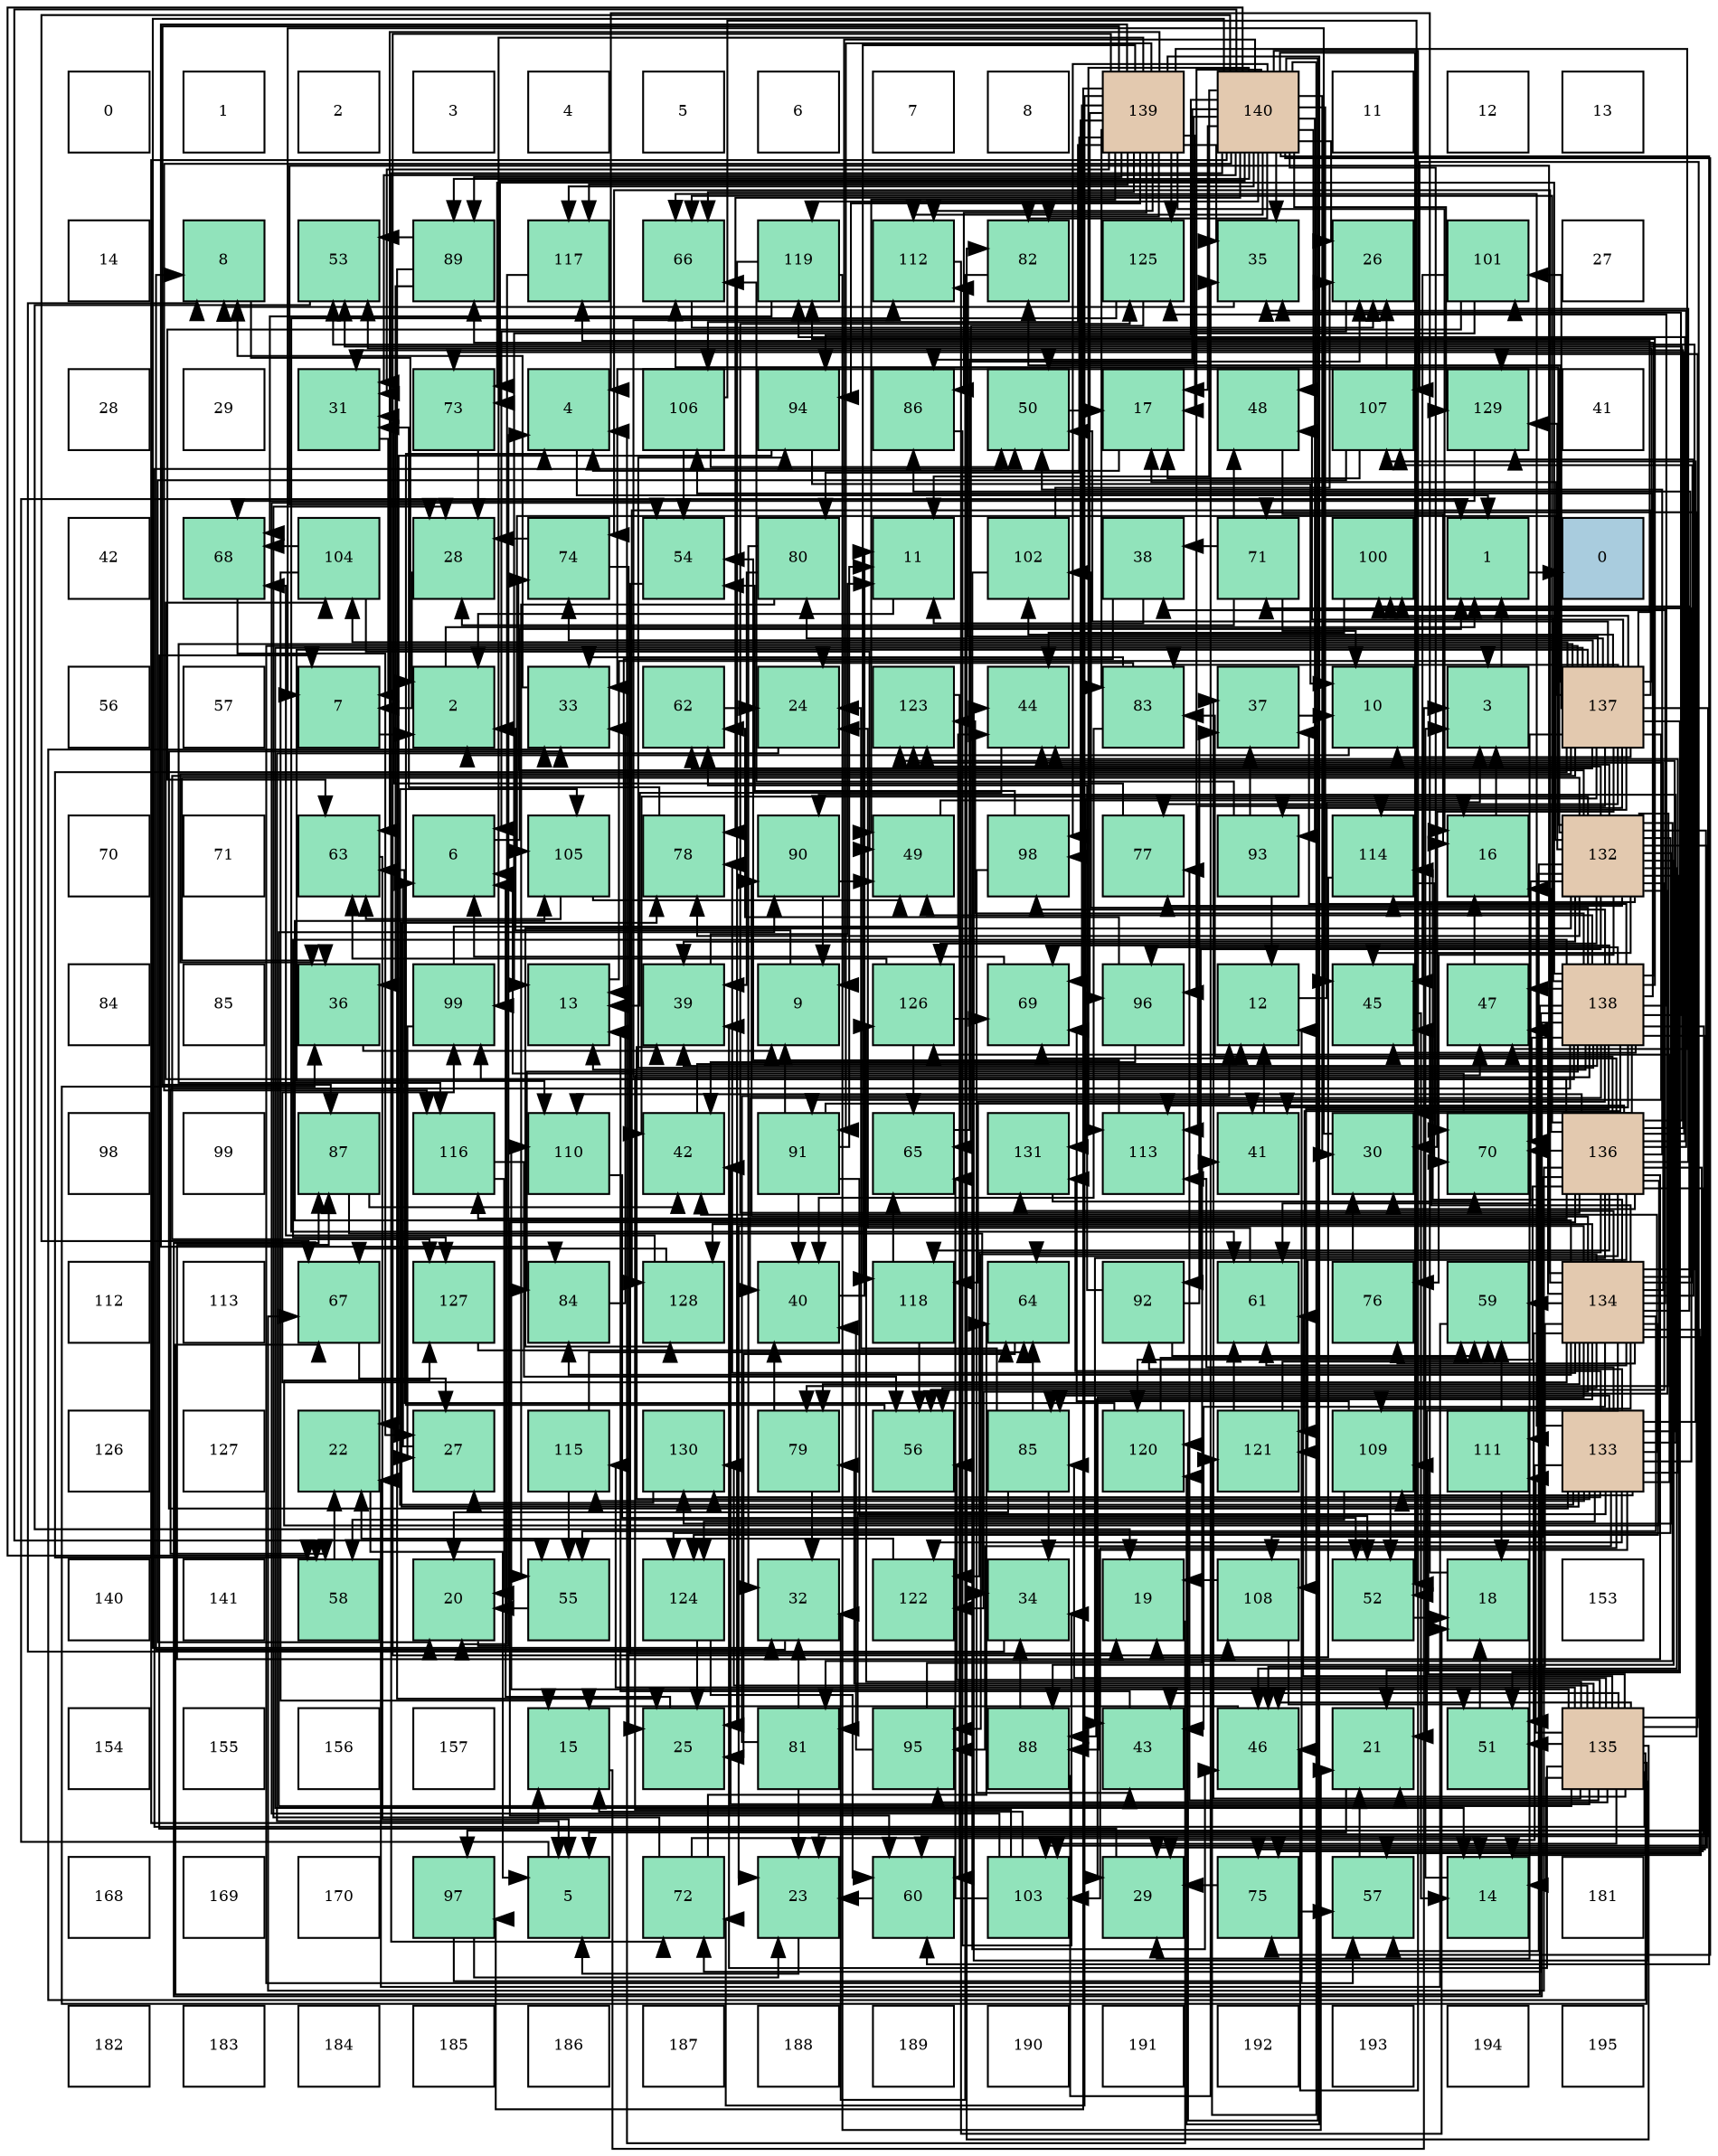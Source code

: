 digraph layout{
 rankdir=TB;
 splines=ortho;
 node [style=filled shape=square fixedsize=true width=0.6];
0[label="0", fontsize=8, fillcolor="#ffffff"];
1[label="1", fontsize=8, fillcolor="#ffffff"];
2[label="2", fontsize=8, fillcolor="#ffffff"];
3[label="3", fontsize=8, fillcolor="#ffffff"];
4[label="4", fontsize=8, fillcolor="#ffffff"];
5[label="5", fontsize=8, fillcolor="#ffffff"];
6[label="6", fontsize=8, fillcolor="#ffffff"];
7[label="7", fontsize=8, fillcolor="#ffffff"];
8[label="8", fontsize=8, fillcolor="#ffffff"];
9[label="139", fontsize=8, fillcolor="#e3c9af"];
10[label="140", fontsize=8, fillcolor="#e3c9af"];
11[label="11", fontsize=8, fillcolor="#ffffff"];
12[label="12", fontsize=8, fillcolor="#ffffff"];
13[label="13", fontsize=8, fillcolor="#ffffff"];
14[label="14", fontsize=8, fillcolor="#ffffff"];
15[label="8", fontsize=8, fillcolor="#91e3bb"];
16[label="53", fontsize=8, fillcolor="#91e3bb"];
17[label="89", fontsize=8, fillcolor="#91e3bb"];
18[label="117", fontsize=8, fillcolor="#91e3bb"];
19[label="66", fontsize=8, fillcolor="#91e3bb"];
20[label="119", fontsize=8, fillcolor="#91e3bb"];
21[label="112", fontsize=8, fillcolor="#91e3bb"];
22[label="82", fontsize=8, fillcolor="#91e3bb"];
23[label="125", fontsize=8, fillcolor="#91e3bb"];
24[label="35", fontsize=8, fillcolor="#91e3bb"];
25[label="26", fontsize=8, fillcolor="#91e3bb"];
26[label="101", fontsize=8, fillcolor="#91e3bb"];
27[label="27", fontsize=8, fillcolor="#ffffff"];
28[label="28", fontsize=8, fillcolor="#ffffff"];
29[label="29", fontsize=8, fillcolor="#ffffff"];
30[label="31", fontsize=8, fillcolor="#91e3bb"];
31[label="73", fontsize=8, fillcolor="#91e3bb"];
32[label="4", fontsize=8, fillcolor="#91e3bb"];
33[label="106", fontsize=8, fillcolor="#91e3bb"];
34[label="94", fontsize=8, fillcolor="#91e3bb"];
35[label="86", fontsize=8, fillcolor="#91e3bb"];
36[label="50", fontsize=8, fillcolor="#91e3bb"];
37[label="17", fontsize=8, fillcolor="#91e3bb"];
38[label="48", fontsize=8, fillcolor="#91e3bb"];
39[label="107", fontsize=8, fillcolor="#91e3bb"];
40[label="129", fontsize=8, fillcolor="#91e3bb"];
41[label="41", fontsize=8, fillcolor="#ffffff"];
42[label="42", fontsize=8, fillcolor="#ffffff"];
43[label="68", fontsize=8, fillcolor="#91e3bb"];
44[label="104", fontsize=8, fillcolor="#91e3bb"];
45[label="28", fontsize=8, fillcolor="#91e3bb"];
46[label="74", fontsize=8, fillcolor="#91e3bb"];
47[label="54", fontsize=8, fillcolor="#91e3bb"];
48[label="80", fontsize=8, fillcolor="#91e3bb"];
49[label="11", fontsize=8, fillcolor="#91e3bb"];
50[label="102", fontsize=8, fillcolor="#91e3bb"];
51[label="38", fontsize=8, fillcolor="#91e3bb"];
52[label="71", fontsize=8, fillcolor="#91e3bb"];
53[label="100", fontsize=8, fillcolor="#91e3bb"];
54[label="1", fontsize=8, fillcolor="#91e3bb"];
55[label="0", fontsize=8, fillcolor="#a9ccde"];
56[label="56", fontsize=8, fillcolor="#ffffff"];
57[label="57", fontsize=8, fillcolor="#ffffff"];
58[label="7", fontsize=8, fillcolor="#91e3bb"];
59[label="2", fontsize=8, fillcolor="#91e3bb"];
60[label="33", fontsize=8, fillcolor="#91e3bb"];
61[label="62", fontsize=8, fillcolor="#91e3bb"];
62[label="24", fontsize=8, fillcolor="#91e3bb"];
63[label="123", fontsize=8, fillcolor="#91e3bb"];
64[label="44", fontsize=8, fillcolor="#91e3bb"];
65[label="83", fontsize=8, fillcolor="#91e3bb"];
66[label="37", fontsize=8, fillcolor="#91e3bb"];
67[label="10", fontsize=8, fillcolor="#91e3bb"];
68[label="3", fontsize=8, fillcolor="#91e3bb"];
69[label="137", fontsize=8, fillcolor="#e3c9af"];
70[label="70", fontsize=8, fillcolor="#ffffff"];
71[label="71", fontsize=8, fillcolor="#ffffff"];
72[label="63", fontsize=8, fillcolor="#91e3bb"];
73[label="6", fontsize=8, fillcolor="#91e3bb"];
74[label="105", fontsize=8, fillcolor="#91e3bb"];
75[label="78", fontsize=8, fillcolor="#91e3bb"];
76[label="90", fontsize=8, fillcolor="#91e3bb"];
77[label="49", fontsize=8, fillcolor="#91e3bb"];
78[label="98", fontsize=8, fillcolor="#91e3bb"];
79[label="77", fontsize=8, fillcolor="#91e3bb"];
80[label="93", fontsize=8, fillcolor="#91e3bb"];
81[label="114", fontsize=8, fillcolor="#91e3bb"];
82[label="16", fontsize=8, fillcolor="#91e3bb"];
83[label="132", fontsize=8, fillcolor="#e3c9af"];
84[label="84", fontsize=8, fillcolor="#ffffff"];
85[label="85", fontsize=8, fillcolor="#ffffff"];
86[label="36", fontsize=8, fillcolor="#91e3bb"];
87[label="99", fontsize=8, fillcolor="#91e3bb"];
88[label="13", fontsize=8, fillcolor="#91e3bb"];
89[label="39", fontsize=8, fillcolor="#91e3bb"];
90[label="9", fontsize=8, fillcolor="#91e3bb"];
91[label="126", fontsize=8, fillcolor="#91e3bb"];
92[label="69", fontsize=8, fillcolor="#91e3bb"];
93[label="96", fontsize=8, fillcolor="#91e3bb"];
94[label="12", fontsize=8, fillcolor="#91e3bb"];
95[label="45", fontsize=8, fillcolor="#91e3bb"];
96[label="47", fontsize=8, fillcolor="#91e3bb"];
97[label="138", fontsize=8, fillcolor="#e3c9af"];
98[label="98", fontsize=8, fillcolor="#ffffff"];
99[label="99", fontsize=8, fillcolor="#ffffff"];
100[label="87", fontsize=8, fillcolor="#91e3bb"];
101[label="116", fontsize=8, fillcolor="#91e3bb"];
102[label="110", fontsize=8, fillcolor="#91e3bb"];
103[label="42", fontsize=8, fillcolor="#91e3bb"];
104[label="91", fontsize=8, fillcolor="#91e3bb"];
105[label="65", fontsize=8, fillcolor="#91e3bb"];
106[label="131", fontsize=8, fillcolor="#91e3bb"];
107[label="113", fontsize=8, fillcolor="#91e3bb"];
108[label="41", fontsize=8, fillcolor="#91e3bb"];
109[label="30", fontsize=8, fillcolor="#91e3bb"];
110[label="70", fontsize=8, fillcolor="#91e3bb"];
111[label="136", fontsize=8, fillcolor="#e3c9af"];
112[label="112", fontsize=8, fillcolor="#ffffff"];
113[label="113", fontsize=8, fillcolor="#ffffff"];
114[label="67", fontsize=8, fillcolor="#91e3bb"];
115[label="127", fontsize=8, fillcolor="#91e3bb"];
116[label="84", fontsize=8, fillcolor="#91e3bb"];
117[label="128", fontsize=8, fillcolor="#91e3bb"];
118[label="40", fontsize=8, fillcolor="#91e3bb"];
119[label="118", fontsize=8, fillcolor="#91e3bb"];
120[label="64", fontsize=8, fillcolor="#91e3bb"];
121[label="92", fontsize=8, fillcolor="#91e3bb"];
122[label="61", fontsize=8, fillcolor="#91e3bb"];
123[label="76", fontsize=8, fillcolor="#91e3bb"];
124[label="59", fontsize=8, fillcolor="#91e3bb"];
125[label="134", fontsize=8, fillcolor="#e3c9af"];
126[label="126", fontsize=8, fillcolor="#ffffff"];
127[label="127", fontsize=8, fillcolor="#ffffff"];
128[label="22", fontsize=8, fillcolor="#91e3bb"];
129[label="27", fontsize=8, fillcolor="#91e3bb"];
130[label="115", fontsize=8, fillcolor="#91e3bb"];
131[label="130", fontsize=8, fillcolor="#91e3bb"];
132[label="79", fontsize=8, fillcolor="#91e3bb"];
133[label="56", fontsize=8, fillcolor="#91e3bb"];
134[label="85", fontsize=8, fillcolor="#91e3bb"];
135[label="120", fontsize=8, fillcolor="#91e3bb"];
136[label="121", fontsize=8, fillcolor="#91e3bb"];
137[label="109", fontsize=8, fillcolor="#91e3bb"];
138[label="111", fontsize=8, fillcolor="#91e3bb"];
139[label="133", fontsize=8, fillcolor="#e3c9af"];
140[label="140", fontsize=8, fillcolor="#ffffff"];
141[label="141", fontsize=8, fillcolor="#ffffff"];
142[label="58", fontsize=8, fillcolor="#91e3bb"];
143[label="20", fontsize=8, fillcolor="#91e3bb"];
144[label="55", fontsize=8, fillcolor="#91e3bb"];
145[label="124", fontsize=8, fillcolor="#91e3bb"];
146[label="32", fontsize=8, fillcolor="#91e3bb"];
147[label="122", fontsize=8, fillcolor="#91e3bb"];
148[label="34", fontsize=8, fillcolor="#91e3bb"];
149[label="19", fontsize=8, fillcolor="#91e3bb"];
150[label="108", fontsize=8, fillcolor="#91e3bb"];
151[label="52", fontsize=8, fillcolor="#91e3bb"];
152[label="18", fontsize=8, fillcolor="#91e3bb"];
153[label="153", fontsize=8, fillcolor="#ffffff"];
154[label="154", fontsize=8, fillcolor="#ffffff"];
155[label="155", fontsize=8, fillcolor="#ffffff"];
156[label="156", fontsize=8, fillcolor="#ffffff"];
157[label="157", fontsize=8, fillcolor="#ffffff"];
158[label="15", fontsize=8, fillcolor="#91e3bb"];
159[label="25", fontsize=8, fillcolor="#91e3bb"];
160[label="81", fontsize=8, fillcolor="#91e3bb"];
161[label="95", fontsize=8, fillcolor="#91e3bb"];
162[label="88", fontsize=8, fillcolor="#91e3bb"];
163[label="43", fontsize=8, fillcolor="#91e3bb"];
164[label="46", fontsize=8, fillcolor="#91e3bb"];
165[label="21", fontsize=8, fillcolor="#91e3bb"];
166[label="51", fontsize=8, fillcolor="#91e3bb"];
167[label="135", fontsize=8, fillcolor="#e3c9af"];
168[label="168", fontsize=8, fillcolor="#ffffff"];
169[label="169", fontsize=8, fillcolor="#ffffff"];
170[label="170", fontsize=8, fillcolor="#ffffff"];
171[label="97", fontsize=8, fillcolor="#91e3bb"];
172[label="5", fontsize=8, fillcolor="#91e3bb"];
173[label="72", fontsize=8, fillcolor="#91e3bb"];
174[label="23", fontsize=8, fillcolor="#91e3bb"];
175[label="60", fontsize=8, fillcolor="#91e3bb"];
176[label="103", fontsize=8, fillcolor="#91e3bb"];
177[label="29", fontsize=8, fillcolor="#91e3bb"];
178[label="75", fontsize=8, fillcolor="#91e3bb"];
179[label="57", fontsize=8, fillcolor="#91e3bb"];
180[label="14", fontsize=8, fillcolor="#91e3bb"];
181[label="181", fontsize=8, fillcolor="#ffffff"];
182[label="182", fontsize=8, fillcolor="#ffffff"];
183[label="183", fontsize=8, fillcolor="#ffffff"];
184[label="184", fontsize=8, fillcolor="#ffffff"];
185[label="185", fontsize=8, fillcolor="#ffffff"];
186[label="186", fontsize=8, fillcolor="#ffffff"];
187[label="187", fontsize=8, fillcolor="#ffffff"];
188[label="188", fontsize=8, fillcolor="#ffffff"];
189[label="189", fontsize=8, fillcolor="#ffffff"];
190[label="190", fontsize=8, fillcolor="#ffffff"];
191[label="191", fontsize=8, fillcolor="#ffffff"];
192[label="192", fontsize=8, fillcolor="#ffffff"];
193[label="193", fontsize=8, fillcolor="#ffffff"];
194[label="194", fontsize=8, fillcolor="#ffffff"];
195[label="195", fontsize=8, fillcolor="#ffffff"];
edge [constraint=false, style=vis];54 -> 55;
59 -> 54;
68 -> 54;
32 -> 54;
172 -> 54;
73 -> 54;
58 -> 59;
15 -> 59;
90 -> 59;
67 -> 59;
49 -> 59;
94 -> 68;
88 -> 68;
180 -> 68;
158 -> 68;
82 -> 68;
37 -> 32;
152 -> 32;
149 -> 32;
143 -> 32;
165 -> 172;
128 -> 172;
174 -> 172;
62 -> 172;
159 -> 73;
25 -> 73;
129 -> 73;
45 -> 58;
177 -> 58;
109 -> 58;
30 -> 58;
146 -> 15;
60 -> 15;
148 -> 15;
24 -> 15;
86 -> 90;
66 -> 67;
51 -> 49;
51 -> 88;
89 -> 49;
118 -> 49;
108 -> 94;
103 -> 94;
163 -> 88;
64 -> 88;
95 -> 180;
164 -> 158;
96 -> 82;
38 -> 82;
77 -> 82;
36 -> 37;
166 -> 152;
151 -> 152;
16 -> 149;
47 -> 149;
144 -> 143;
133 -> 32;
179 -> 165;
142 -> 128;
124 -> 128;
175 -> 174;
122 -> 62;
61 -> 62;
72 -> 172;
120 -> 159;
105 -> 25;
19 -> 25;
114 -> 129;
43 -> 129;
92 -> 73;
110 -> 73;
52 -> 67;
52 -> 45;
52 -> 51;
52 -> 38;
173 -> 180;
173 -> 45;
173 -> 120;
31 -> 45;
46 -> 159;
46 -> 45;
178 -> 177;
178 -> 179;
123 -> 109;
79 -> 30;
75 -> 30;
132 -> 146;
132 -> 118;
48 -> 146;
48 -> 89;
48 -> 144;
160 -> 94;
160 -> 174;
160 -> 146;
22 -> 146;
65 -> 62;
65 -> 60;
65 -> 118;
116 -> 60;
134 -> 143;
134 -> 62;
134 -> 148;
134 -> 120;
35 -> 148;
100 -> 148;
100 -> 103;
162 -> 148;
162 -> 24;
17 -> 159;
17 -> 86;
17 -> 16;
76 -> 90;
76 -> 77;
104 -> 90;
104 -> 49;
104 -> 118;
104 -> 108;
104 -> 151;
121 -> 66;
121 -> 124;
121 -> 61;
80 -> 94;
80 -> 66;
80 -> 19;
34 -> 67;
34 -> 128;
161 -> 118;
161 -> 108;
93 -> 103;
93 -> 61;
171 -> 94;
171 -> 174;
78 -> 163;
78 -> 47;
87 -> 129;
87 -> 64;
53 -> 64;
26 -> 88;
26 -> 95;
26 -> 72;
50 -> 25;
50 -> 164;
176 -> 158;
176 -> 96;
176 -> 47;
176 -> 105;
44 -> 158;
44 -> 77;
44 -> 43;
74 -> 77;
74 -> 72;
33 -> 36;
33 -> 151;
33 -> 47;
39 -> 37;
39 -> 143;
39 -> 25;
150 -> 149;
150 -> 166;
137 -> 151;
137 -> 142;
137 -> 92;
102 -> 151;
138 -> 152;
138 -> 124;
21 -> 152;
107 -> 47;
81 -> 149;
81 -> 110;
130 -> 144;
130 -> 120;
101 -> 143;
101 -> 133;
18 -> 143;
119 -> 133;
119 -> 105;
20 -> 165;
20 -> 159;
20 -> 43;
135 -> 124;
135 -> 72;
136 -> 124;
136 -> 122;
147 -> 128;
63 -> 175;
145 -> 159;
145 -> 175;
23 -> 122;
23 -> 105;
91 -> 72;
91 -> 105;
91 -> 92;
115 -> 120;
117 -> 114;
117 -> 43;
40 -> 43;
131 -> 129;
106 -> 110;
83 -> 165;
83 -> 177;
83 -> 60;
83 -> 86;
83 -> 89;
83 -> 103;
83 -> 64;
83 -> 95;
83 -> 164;
83 -> 133;
83 -> 179;
83 -> 122;
83 -> 19;
83 -> 46;
83 -> 123;
83 -> 79;
83 -> 75;
83 -> 132;
83 -> 160;
83 -> 134;
83 -> 162;
83 -> 121;
83 -> 176;
83 -> 74;
83 -> 138;
83 -> 81;
83 -> 63;
83 -> 145;
83 -> 91;
83 -> 117;
83 -> 40;
83 -> 131;
139 -> 177;
139 -> 60;
139 -> 89;
139 -> 103;
139 -> 64;
139 -> 19;
139 -> 52;
139 -> 75;
139 -> 160;
139 -> 134;
139 -> 162;
139 -> 76;
139 -> 121;
139 -> 161;
139 -> 176;
139 -> 74;
139 -> 39;
139 -> 137;
139 -> 107;
139 -> 130;
139 -> 147;
139 -> 63;
139 -> 145;
139 -> 91;
139 -> 131;
139 -> 106;
125 -> 180;
125 -> 165;
125 -> 174;
125 -> 45;
125 -> 177;
125 -> 51;
125 -> 163;
125 -> 95;
125 -> 164;
125 -> 96;
125 -> 166;
125 -> 16;
125 -> 144;
125 -> 133;
125 -> 179;
125 -> 124;
125 -> 122;
125 -> 46;
125 -> 123;
125 -> 75;
125 -> 132;
125 -> 116;
125 -> 35;
125 -> 162;
125 -> 76;
125 -> 161;
125 -> 87;
125 -> 53;
125 -> 74;
125 -> 39;
125 -> 137;
125 -> 81;
125 -> 147;
125 -> 63;
125 -> 145;
125 -> 117;
125 -> 40;
125 -> 106;
167 -> 180;
167 -> 165;
167 -> 60;
167 -> 86;
167 -> 66;
167 -> 89;
167 -> 103;
167 -> 163;
167 -> 64;
167 -> 164;
167 -> 36;
167 -> 166;
167 -> 133;
167 -> 122;
167 -> 52;
167 -> 79;
167 -> 132;
167 -> 22;
167 -> 134;
167 -> 76;
167 -> 161;
167 -> 176;
167 -> 39;
167 -> 137;
167 -> 102;
167 -> 138;
167 -> 130;
167 -> 91;
167 -> 40;
167 -> 131;
111 -> 82;
111 -> 109;
111 -> 30;
111 -> 24;
111 -> 163;
111 -> 36;
111 -> 16;
111 -> 175;
111 -> 120;
111 -> 19;
111 -> 114;
111 -> 92;
111 -> 110;
111 -> 31;
111 -> 178;
111 -> 65;
111 -> 100;
111 -> 171;
111 -> 26;
111 -> 44;
111 -> 150;
111 -> 102;
111 -> 107;
111 -> 101;
111 -> 119;
111 -> 20;
111 -> 135;
111 -> 136;
111 -> 147;
111 -> 23;
111 -> 115;
69 -> 67;
69 -> 180;
69 -> 37;
69 -> 177;
69 -> 109;
69 -> 86;
69 -> 38;
69 -> 36;
69 -> 166;
69 -> 16;
69 -> 179;
69 -> 142;
69 -> 175;
69 -> 61;
69 -> 46;
69 -> 79;
69 -> 48;
69 -> 22;
69 -> 65;
69 -> 104;
69 -> 80;
69 -> 53;
69 -> 26;
69 -> 50;
69 -> 44;
69 -> 102;
69 -> 21;
69 -> 107;
69 -> 81;
69 -> 101;
69 -> 18;
69 -> 115;
69 -> 117;
69 -> 106;
97 -> 88;
97 -> 174;
97 -> 109;
97 -> 24;
97 -> 66;
97 -> 89;
97 -> 118;
97 -> 108;
97 -> 95;
97 -> 96;
97 -> 77;
97 -> 142;
97 -> 114;
97 -> 92;
97 -> 110;
97 -> 173;
97 -> 31;
97 -> 178;
97 -> 116;
97 -> 100;
97 -> 17;
97 -> 34;
97 -> 93;
97 -> 78;
97 -> 87;
97 -> 53;
97 -> 50;
97 -> 33;
97 -> 150;
97 -> 21;
97 -> 119;
97 -> 20;
97 -> 136;
97 -> 63;
97 -> 23;
97 -> 115;
9 -> 82;
9 -> 37;
9 -> 30;
9 -> 24;
9 -> 96;
9 -> 77;
9 -> 72;
9 -> 19;
9 -> 92;
9 -> 173;
9 -> 48;
9 -> 22;
9 -> 65;
9 -> 116;
9 -> 35;
9 -> 100;
9 -> 17;
9 -> 104;
9 -> 34;
9 -> 93;
9 -> 171;
9 -> 78;
9 -> 87;
9 -> 33;
9 -> 150;
9 -> 21;
9 -> 18;
9 -> 119;
9 -> 135;
9 -> 23;
10 -> 90;
10 -> 49;
10 -> 158;
10 -> 37;
10 -> 25;
10 -> 109;
10 -> 30;
10 -> 146;
10 -> 24;
10 -> 95;
10 -> 164;
10 -> 38;
10 -> 36;
10 -> 151;
10 -> 144;
10 -> 142;
10 -> 175;
10 -> 114;
10 -> 110;
10 -> 173;
10 -> 31;
10 -> 178;
10 -> 75;
10 -> 22;
10 -> 35;
10 -> 17;
10 -> 80;
10 -> 34;
10 -> 93;
10 -> 78;
10 -> 21;
10 -> 107;
10 -> 101;
10 -> 18;
10 -> 20;
10 -> 135;
10 -> 136;
10 -> 40;
edge [constraint=true, style=invis];
0 -> 14 -> 28 -> 42 -> 56 -> 70 -> 84 -> 98 -> 112 -> 126 -> 140 -> 154 -> 168 -> 182;
1 -> 15 -> 29 -> 43 -> 57 -> 71 -> 85 -> 99 -> 113 -> 127 -> 141 -> 155 -> 169 -> 183;
2 -> 16 -> 30 -> 44 -> 58 -> 72 -> 86 -> 100 -> 114 -> 128 -> 142 -> 156 -> 170 -> 184;
3 -> 17 -> 31 -> 45 -> 59 -> 73 -> 87 -> 101 -> 115 -> 129 -> 143 -> 157 -> 171 -> 185;
4 -> 18 -> 32 -> 46 -> 60 -> 74 -> 88 -> 102 -> 116 -> 130 -> 144 -> 158 -> 172 -> 186;
5 -> 19 -> 33 -> 47 -> 61 -> 75 -> 89 -> 103 -> 117 -> 131 -> 145 -> 159 -> 173 -> 187;
6 -> 20 -> 34 -> 48 -> 62 -> 76 -> 90 -> 104 -> 118 -> 132 -> 146 -> 160 -> 174 -> 188;
7 -> 21 -> 35 -> 49 -> 63 -> 77 -> 91 -> 105 -> 119 -> 133 -> 147 -> 161 -> 175 -> 189;
8 -> 22 -> 36 -> 50 -> 64 -> 78 -> 92 -> 106 -> 120 -> 134 -> 148 -> 162 -> 176 -> 190;
9 -> 23 -> 37 -> 51 -> 65 -> 79 -> 93 -> 107 -> 121 -> 135 -> 149 -> 163 -> 177 -> 191;
10 -> 24 -> 38 -> 52 -> 66 -> 80 -> 94 -> 108 -> 122 -> 136 -> 150 -> 164 -> 178 -> 192;
11 -> 25 -> 39 -> 53 -> 67 -> 81 -> 95 -> 109 -> 123 -> 137 -> 151 -> 165 -> 179 -> 193;
12 -> 26 -> 40 -> 54 -> 68 -> 82 -> 96 -> 110 -> 124 -> 138 -> 152 -> 166 -> 180 -> 194;
13 -> 27 -> 41 -> 55 -> 69 -> 83 -> 97 -> 111 -> 125 -> 139 -> 153 -> 167 -> 181 -> 195;
rank = same {0 -> 1 -> 2 -> 3 -> 4 -> 5 -> 6 -> 7 -> 8 -> 9 -> 10 -> 11 -> 12 -> 13};
rank = same {14 -> 15 -> 16 -> 17 -> 18 -> 19 -> 20 -> 21 -> 22 -> 23 -> 24 -> 25 -> 26 -> 27};
rank = same {28 -> 29 -> 30 -> 31 -> 32 -> 33 -> 34 -> 35 -> 36 -> 37 -> 38 -> 39 -> 40 -> 41};
rank = same {42 -> 43 -> 44 -> 45 -> 46 -> 47 -> 48 -> 49 -> 50 -> 51 -> 52 -> 53 -> 54 -> 55};
rank = same {56 -> 57 -> 58 -> 59 -> 60 -> 61 -> 62 -> 63 -> 64 -> 65 -> 66 -> 67 -> 68 -> 69};
rank = same {70 -> 71 -> 72 -> 73 -> 74 -> 75 -> 76 -> 77 -> 78 -> 79 -> 80 -> 81 -> 82 -> 83};
rank = same {84 -> 85 -> 86 -> 87 -> 88 -> 89 -> 90 -> 91 -> 92 -> 93 -> 94 -> 95 -> 96 -> 97};
rank = same {98 -> 99 -> 100 -> 101 -> 102 -> 103 -> 104 -> 105 -> 106 -> 107 -> 108 -> 109 -> 110 -> 111};
rank = same {112 -> 113 -> 114 -> 115 -> 116 -> 117 -> 118 -> 119 -> 120 -> 121 -> 122 -> 123 -> 124 -> 125};
rank = same {126 -> 127 -> 128 -> 129 -> 130 -> 131 -> 132 -> 133 -> 134 -> 135 -> 136 -> 137 -> 138 -> 139};
rank = same {140 -> 141 -> 142 -> 143 -> 144 -> 145 -> 146 -> 147 -> 148 -> 149 -> 150 -> 151 -> 152 -> 153};
rank = same {154 -> 155 -> 156 -> 157 -> 158 -> 159 -> 160 -> 161 -> 162 -> 163 -> 164 -> 165 -> 166 -> 167};
rank = same {168 -> 169 -> 170 -> 171 -> 172 -> 173 -> 174 -> 175 -> 176 -> 177 -> 178 -> 179 -> 180 -> 181};
rank = same {182 -> 183 -> 184 -> 185 -> 186 -> 187 -> 188 -> 189 -> 190 -> 191 -> 192 -> 193 -> 194 -> 195};
}
